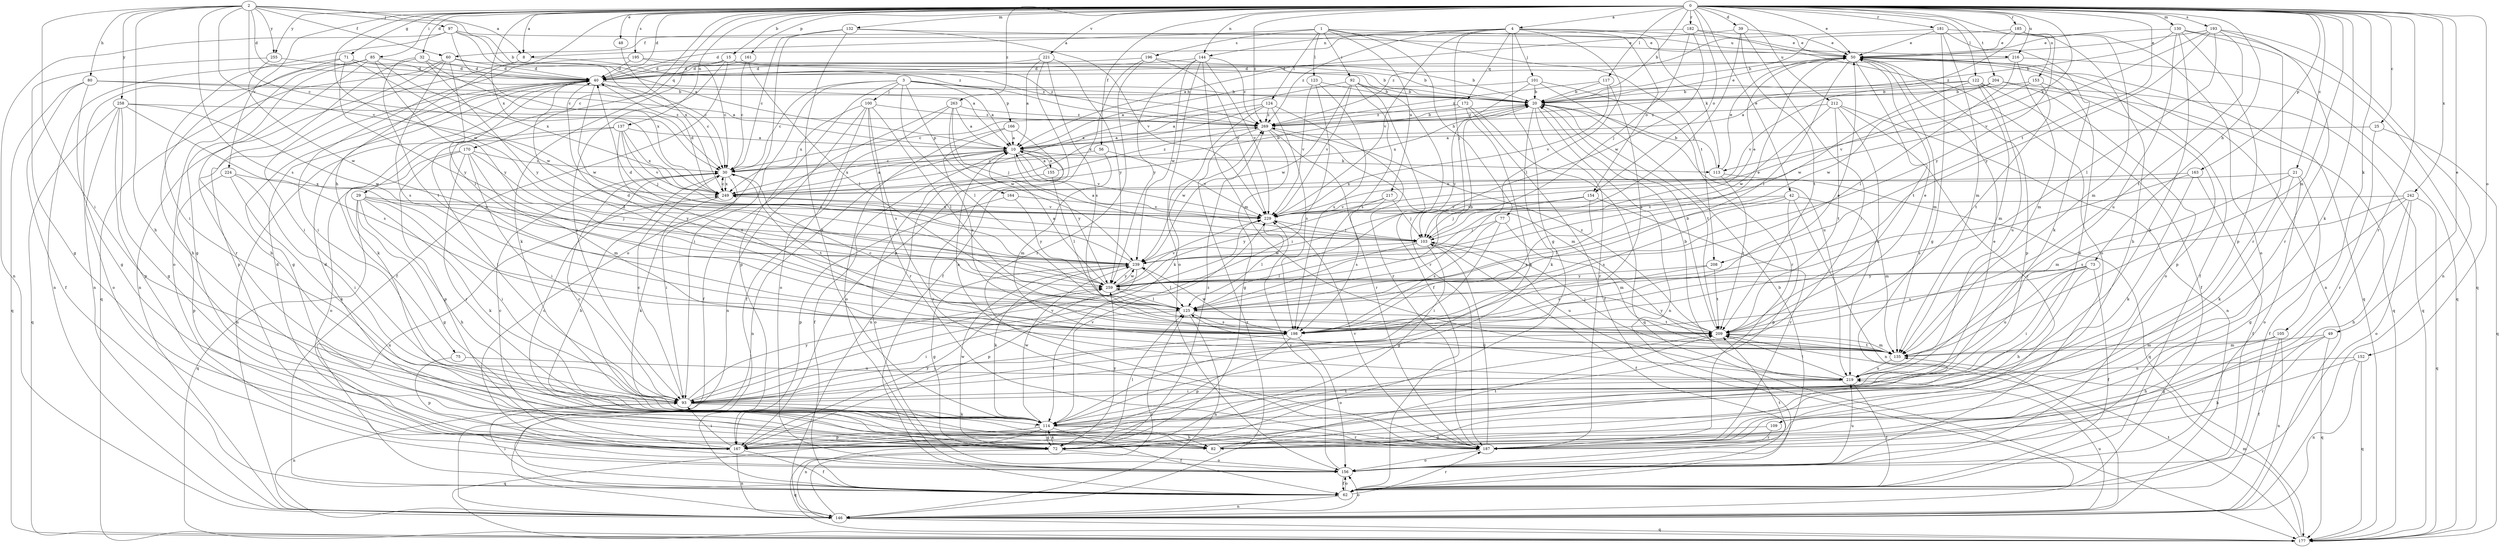 strict digraph  {
0;
1;
2;
3;
4;
8;
10;
15;
20;
21;
25;
29;
30;
32;
39;
40;
42;
48;
49;
50;
56;
60;
62;
71;
72;
73;
75;
77;
80;
82;
85;
92;
93;
97;
100;
101;
103;
105;
109;
113;
114;
117;
122;
123;
124;
125;
130;
132;
135;
137;
144;
146;
152;
153;
154;
155;
156;
161;
163;
164;
166;
167;
170;
172;
177;
181;
182;
185;
187;
193;
195;
196;
198;
204;
208;
209;
212;
216;
217;
219;
221;
224;
229;
239;
242;
249;
255;
258;
259;
263;
269;
0 -> 4  [label=a];
0 -> 8  [label=a];
0 -> 15  [label=b];
0 -> 20  [label=b];
0 -> 21  [label=c];
0 -> 25  [label=c];
0 -> 29  [label=c];
0 -> 32  [label=d];
0 -> 39  [label=d];
0 -> 40  [label=d];
0 -> 42  [label=e];
0 -> 48  [label=e];
0 -> 49  [label=e];
0 -> 50  [label=e];
0 -> 56  [label=f];
0 -> 71  [label=g];
0 -> 73  [label=h];
0 -> 75  [label=h];
0 -> 85  [label=i];
0 -> 105  [label=k];
0 -> 109  [label=k];
0 -> 113  [label=k];
0 -> 117  [label=l];
0 -> 122  [label=l];
0 -> 130  [label=m];
0 -> 132  [label=m];
0 -> 135  [label=m];
0 -> 137  [label=n];
0 -> 144  [label=n];
0 -> 152  [label=o];
0 -> 153  [label=o];
0 -> 154  [label=o];
0 -> 161  [label=p];
0 -> 163  [label=p];
0 -> 170  [label=q];
0 -> 181  [label=r];
0 -> 182  [label=r];
0 -> 185  [label=r];
0 -> 187  [label=r];
0 -> 193  [label=s];
0 -> 195  [label=s];
0 -> 204  [label=t];
0 -> 208  [label=t];
0 -> 212  [label=u];
0 -> 216  [label=u];
0 -> 221  [label=v];
0 -> 224  [label=v];
0 -> 239  [label=w];
0 -> 242  [label=x];
0 -> 249  [label=x];
0 -> 255  [label=y];
0 -> 263  [label=z];
0 -> 269  [label=z];
1 -> 8  [label=a];
1 -> 77  [label=h];
1 -> 92  [label=i];
1 -> 123  [label=l];
1 -> 124  [label=l];
1 -> 196  [label=s];
1 -> 208  [label=t];
1 -> 216  [label=u];
1 -> 217  [label=u];
2 -> 8  [label=a];
2 -> 20  [label=b];
2 -> 30  [label=c];
2 -> 40  [label=d];
2 -> 60  [label=f];
2 -> 80  [label=h];
2 -> 82  [label=h];
2 -> 93  [label=i];
2 -> 97  [label=j];
2 -> 198  [label=s];
2 -> 229  [label=v];
2 -> 255  [label=y];
2 -> 258  [label=y];
3 -> 10  [label=a];
3 -> 20  [label=b];
3 -> 30  [label=c];
3 -> 93  [label=i];
3 -> 100  [label=j];
3 -> 125  [label=l];
3 -> 164  [label=p];
3 -> 166  [label=p];
3 -> 167  [label=p];
4 -> 50  [label=e];
4 -> 60  [label=f];
4 -> 72  [label=g];
4 -> 101  [label=j];
4 -> 103  [label=j];
4 -> 113  [label=k];
4 -> 125  [label=l];
4 -> 144  [label=n];
4 -> 154  [label=o];
4 -> 172  [label=q];
4 -> 229  [label=v];
4 -> 269  [label=z];
8 -> 93  [label=i];
8 -> 269  [label=z];
10 -> 30  [label=c];
10 -> 62  [label=f];
10 -> 113  [label=k];
10 -> 146  [label=n];
10 -> 155  [label=o];
10 -> 187  [label=r];
10 -> 229  [label=v];
10 -> 249  [label=x];
10 -> 259  [label=y];
15 -> 20  [label=b];
15 -> 40  [label=d];
15 -> 62  [label=f];
15 -> 93  [label=i];
15 -> 114  [label=k];
15 -> 269  [label=z];
20 -> 50  [label=e];
20 -> 114  [label=k];
20 -> 146  [label=n];
20 -> 187  [label=r];
20 -> 209  [label=t];
20 -> 249  [label=x];
20 -> 269  [label=z];
21 -> 62  [label=f];
21 -> 114  [label=k];
21 -> 135  [label=m];
21 -> 156  [label=o];
21 -> 249  [label=x];
25 -> 10  [label=a];
25 -> 177  [label=q];
25 -> 187  [label=r];
29 -> 72  [label=g];
29 -> 82  [label=h];
29 -> 93  [label=i];
29 -> 103  [label=j];
29 -> 114  [label=k];
29 -> 177  [label=q];
29 -> 229  [label=v];
30 -> 20  [label=b];
30 -> 82  [label=h];
30 -> 93  [label=i];
30 -> 209  [label=t];
30 -> 249  [label=x];
32 -> 40  [label=d];
32 -> 82  [label=h];
32 -> 209  [label=t];
32 -> 249  [label=x];
32 -> 259  [label=y];
39 -> 10  [label=a];
39 -> 50  [label=e];
39 -> 93  [label=i];
39 -> 103  [label=j];
39 -> 209  [label=t];
40 -> 20  [label=b];
40 -> 30  [label=c];
40 -> 72  [label=g];
40 -> 114  [label=k];
40 -> 167  [label=p];
40 -> 198  [label=s];
40 -> 239  [label=w];
42 -> 125  [label=l];
42 -> 135  [label=m];
42 -> 146  [label=n];
42 -> 167  [label=p];
42 -> 198  [label=s];
42 -> 229  [label=v];
48 -> 249  [label=x];
49 -> 72  [label=g];
49 -> 135  [label=m];
49 -> 177  [label=q];
49 -> 187  [label=r];
50 -> 40  [label=d];
50 -> 62  [label=f];
50 -> 125  [label=l];
50 -> 135  [label=m];
50 -> 146  [label=n];
50 -> 167  [label=p];
50 -> 177  [label=q];
50 -> 209  [label=t];
56 -> 30  [label=c];
56 -> 135  [label=m];
56 -> 229  [label=v];
60 -> 30  [label=c];
60 -> 40  [label=d];
60 -> 125  [label=l];
60 -> 146  [label=n];
60 -> 177  [label=q];
60 -> 198  [label=s];
62 -> 93  [label=i];
62 -> 146  [label=n];
62 -> 156  [label=o];
62 -> 187  [label=r];
62 -> 249  [label=x];
71 -> 10  [label=a];
71 -> 40  [label=d];
71 -> 82  [label=h];
71 -> 146  [label=n];
71 -> 239  [label=w];
71 -> 259  [label=y];
72 -> 40  [label=d];
72 -> 114  [label=k];
72 -> 125  [label=l];
72 -> 156  [label=o];
72 -> 177  [label=q];
72 -> 239  [label=w];
72 -> 259  [label=y];
72 -> 269  [label=z];
73 -> 62  [label=f];
73 -> 82  [label=h];
73 -> 93  [label=i];
73 -> 198  [label=s];
73 -> 219  [label=u];
73 -> 259  [label=y];
75 -> 167  [label=p];
75 -> 219  [label=u];
77 -> 93  [label=i];
77 -> 103  [label=j];
77 -> 135  [label=m];
77 -> 198  [label=s];
80 -> 10  [label=a];
80 -> 20  [label=b];
80 -> 62  [label=f];
80 -> 72  [label=g];
80 -> 177  [label=q];
82 -> 30  [label=c];
82 -> 50  [label=e];
82 -> 209  [label=t];
85 -> 40  [label=d];
85 -> 72  [label=g];
85 -> 146  [label=n];
85 -> 156  [label=o];
85 -> 187  [label=r];
85 -> 249  [label=x];
85 -> 259  [label=y];
92 -> 20  [label=b];
92 -> 62  [label=f];
92 -> 187  [label=r];
92 -> 198  [label=s];
92 -> 229  [label=v];
92 -> 239  [label=w];
92 -> 249  [label=x];
93 -> 30  [label=c];
93 -> 114  [label=k];
93 -> 146  [label=n];
93 -> 187  [label=r];
93 -> 209  [label=t];
93 -> 229  [label=v];
93 -> 259  [label=y];
97 -> 10  [label=a];
97 -> 30  [label=c];
97 -> 50  [label=e];
97 -> 93  [label=i];
97 -> 146  [label=n];
97 -> 269  [label=z];
100 -> 62  [label=f];
100 -> 125  [label=l];
100 -> 146  [label=n];
100 -> 187  [label=r];
100 -> 198  [label=s];
100 -> 249  [label=x];
100 -> 269  [label=z];
101 -> 10  [label=a];
101 -> 20  [label=b];
101 -> 187  [label=r];
101 -> 219  [label=u];
101 -> 259  [label=y];
103 -> 10  [label=a];
103 -> 50  [label=e];
103 -> 62  [label=f];
103 -> 72  [label=g];
103 -> 125  [label=l];
103 -> 219  [label=u];
103 -> 239  [label=w];
105 -> 62  [label=f];
105 -> 82  [label=h];
105 -> 135  [label=m];
105 -> 146  [label=n];
109 -> 72  [label=g];
109 -> 187  [label=r];
113 -> 20  [label=b];
113 -> 50  [label=e];
113 -> 177  [label=q];
113 -> 209  [label=t];
114 -> 30  [label=c];
114 -> 50  [label=e];
114 -> 62  [label=f];
114 -> 72  [label=g];
114 -> 82  [label=h];
114 -> 146  [label=n];
114 -> 167  [label=p];
114 -> 177  [label=q];
114 -> 187  [label=r];
114 -> 229  [label=v];
114 -> 239  [label=w];
117 -> 20  [label=b];
117 -> 198  [label=s];
117 -> 229  [label=v];
117 -> 269  [label=z];
122 -> 20  [label=b];
122 -> 62  [label=f];
122 -> 135  [label=m];
122 -> 177  [label=q];
122 -> 219  [label=u];
122 -> 229  [label=v];
122 -> 239  [label=w];
123 -> 20  [label=b];
123 -> 93  [label=i];
123 -> 198  [label=s];
123 -> 229  [label=v];
124 -> 10  [label=a];
124 -> 114  [label=k];
124 -> 187  [label=r];
124 -> 198  [label=s];
124 -> 249  [label=x];
124 -> 269  [label=z];
125 -> 20  [label=b];
125 -> 40  [label=d];
125 -> 93  [label=i];
125 -> 146  [label=n];
125 -> 198  [label=s];
125 -> 209  [label=t];
130 -> 20  [label=b];
130 -> 50  [label=e];
130 -> 114  [label=k];
130 -> 167  [label=p];
130 -> 177  [label=q];
130 -> 187  [label=r];
130 -> 219  [label=u];
132 -> 30  [label=c];
132 -> 50  [label=e];
132 -> 114  [label=k];
132 -> 156  [label=o];
132 -> 229  [label=v];
135 -> 103  [label=j];
135 -> 209  [label=t];
135 -> 219  [label=u];
137 -> 10  [label=a];
137 -> 93  [label=i];
137 -> 103  [label=j];
137 -> 146  [label=n];
137 -> 198  [label=s];
137 -> 229  [label=v];
137 -> 249  [label=x];
144 -> 40  [label=d];
144 -> 135  [label=m];
144 -> 156  [label=o];
144 -> 229  [label=v];
144 -> 239  [label=w];
144 -> 259  [label=y];
144 -> 269  [label=z];
146 -> 125  [label=l];
146 -> 156  [label=o];
146 -> 177  [label=q];
146 -> 219  [label=u];
146 -> 269  [label=z];
152 -> 82  [label=h];
152 -> 146  [label=n];
152 -> 177  [label=q];
152 -> 219  [label=u];
153 -> 20  [label=b];
153 -> 167  [label=p];
153 -> 209  [label=t];
153 -> 229  [label=v];
154 -> 103  [label=j];
154 -> 187  [label=r];
154 -> 198  [label=s];
154 -> 229  [label=v];
155 -> 10  [label=a];
155 -> 125  [label=l];
155 -> 156  [label=o];
155 -> 269  [label=z];
156 -> 20  [label=b];
156 -> 62  [label=f];
156 -> 209  [label=t];
156 -> 219  [label=u];
156 -> 229  [label=v];
161 -> 30  [label=c];
161 -> 40  [label=d];
161 -> 125  [label=l];
163 -> 62  [label=f];
163 -> 114  [label=k];
163 -> 198  [label=s];
163 -> 249  [label=x];
164 -> 167  [label=p];
164 -> 229  [label=v];
164 -> 259  [label=y];
166 -> 10  [label=a];
166 -> 146  [label=n];
166 -> 156  [label=o];
166 -> 198  [label=s];
167 -> 30  [label=c];
167 -> 40  [label=d];
167 -> 62  [label=f];
167 -> 93  [label=i];
167 -> 146  [label=n];
167 -> 209  [label=t];
167 -> 259  [label=y];
170 -> 30  [label=c];
170 -> 93  [label=i];
170 -> 135  [label=m];
170 -> 156  [label=o];
170 -> 167  [label=p];
170 -> 187  [label=r];
170 -> 259  [label=y];
172 -> 30  [label=c];
172 -> 62  [label=f];
172 -> 114  [label=k];
172 -> 177  [label=q];
172 -> 269  [label=z];
177 -> 135  [label=m];
177 -> 209  [label=t];
181 -> 50  [label=e];
181 -> 72  [label=g];
181 -> 82  [label=h];
181 -> 114  [label=k];
181 -> 135  [label=m];
181 -> 269  [label=z];
182 -> 40  [label=d];
182 -> 50  [label=e];
182 -> 103  [label=j];
182 -> 156  [label=o];
182 -> 239  [label=w];
185 -> 20  [label=b];
185 -> 50  [label=e];
185 -> 135  [label=m];
185 -> 156  [label=o];
185 -> 259  [label=y];
185 -> 269  [label=z];
187 -> 103  [label=j];
187 -> 156  [label=o];
187 -> 229  [label=v];
193 -> 50  [label=e];
193 -> 125  [label=l];
193 -> 146  [label=n];
193 -> 187  [label=r];
193 -> 209  [label=t];
193 -> 229  [label=v];
193 -> 259  [label=y];
195 -> 20  [label=b];
195 -> 30  [label=c];
195 -> 40  [label=d];
195 -> 93  [label=i];
196 -> 20  [label=b];
196 -> 40  [label=d];
196 -> 62  [label=f];
196 -> 187  [label=r];
196 -> 229  [label=v];
198 -> 50  [label=e];
198 -> 93  [label=i];
198 -> 156  [label=o];
198 -> 167  [label=p];
198 -> 239  [label=w];
204 -> 10  [label=a];
204 -> 20  [label=b];
204 -> 156  [label=o];
204 -> 177  [label=q];
204 -> 239  [label=w];
208 -> 198  [label=s];
208 -> 209  [label=t];
208 -> 259  [label=y];
209 -> 20  [label=b];
209 -> 30  [label=c];
209 -> 40  [label=d];
209 -> 50  [label=e];
209 -> 135  [label=m];
209 -> 259  [label=y];
209 -> 269  [label=z];
212 -> 146  [label=n];
212 -> 187  [label=r];
212 -> 209  [label=t];
212 -> 219  [label=u];
212 -> 239  [label=w];
212 -> 269  [label=z];
216 -> 40  [label=d];
216 -> 125  [label=l];
216 -> 135  [label=m];
216 -> 177  [label=q];
217 -> 103  [label=j];
217 -> 198  [label=s];
217 -> 229  [label=v];
217 -> 259  [label=y];
219 -> 10  [label=a];
219 -> 20  [label=b];
219 -> 62  [label=f];
219 -> 93  [label=i];
219 -> 125  [label=l];
219 -> 209  [label=t];
221 -> 10  [label=a];
221 -> 40  [label=d];
221 -> 167  [label=p];
221 -> 198  [label=s];
221 -> 259  [label=y];
224 -> 93  [label=i];
224 -> 114  [label=k];
224 -> 167  [label=p];
224 -> 249  [label=x];
229 -> 103  [label=j];
229 -> 125  [label=l];
229 -> 249  [label=x];
239 -> 40  [label=d];
239 -> 72  [label=g];
239 -> 114  [label=k];
239 -> 125  [label=l];
239 -> 167  [label=p];
239 -> 259  [label=y];
242 -> 72  [label=g];
242 -> 82  [label=h];
242 -> 156  [label=o];
242 -> 177  [label=q];
242 -> 198  [label=s];
242 -> 229  [label=v];
249 -> 10  [label=a];
249 -> 30  [label=c];
249 -> 40  [label=d];
249 -> 114  [label=k];
249 -> 229  [label=v];
255 -> 40  [label=d];
255 -> 72  [label=g];
255 -> 239  [label=w];
258 -> 72  [label=g];
258 -> 156  [label=o];
258 -> 167  [label=p];
258 -> 177  [label=q];
258 -> 198  [label=s];
258 -> 239  [label=w];
258 -> 269  [label=z];
259 -> 10  [label=a];
259 -> 50  [label=e];
259 -> 125  [label=l];
259 -> 229  [label=v];
259 -> 239  [label=w];
263 -> 10  [label=a];
263 -> 62  [label=f];
263 -> 103  [label=j];
263 -> 156  [label=o];
263 -> 239  [label=w];
263 -> 269  [label=z];
269 -> 10  [label=a];
269 -> 20  [label=b];
269 -> 72  [label=g];
269 -> 135  [label=m];
269 -> 187  [label=r];
269 -> 239  [label=w];
}
